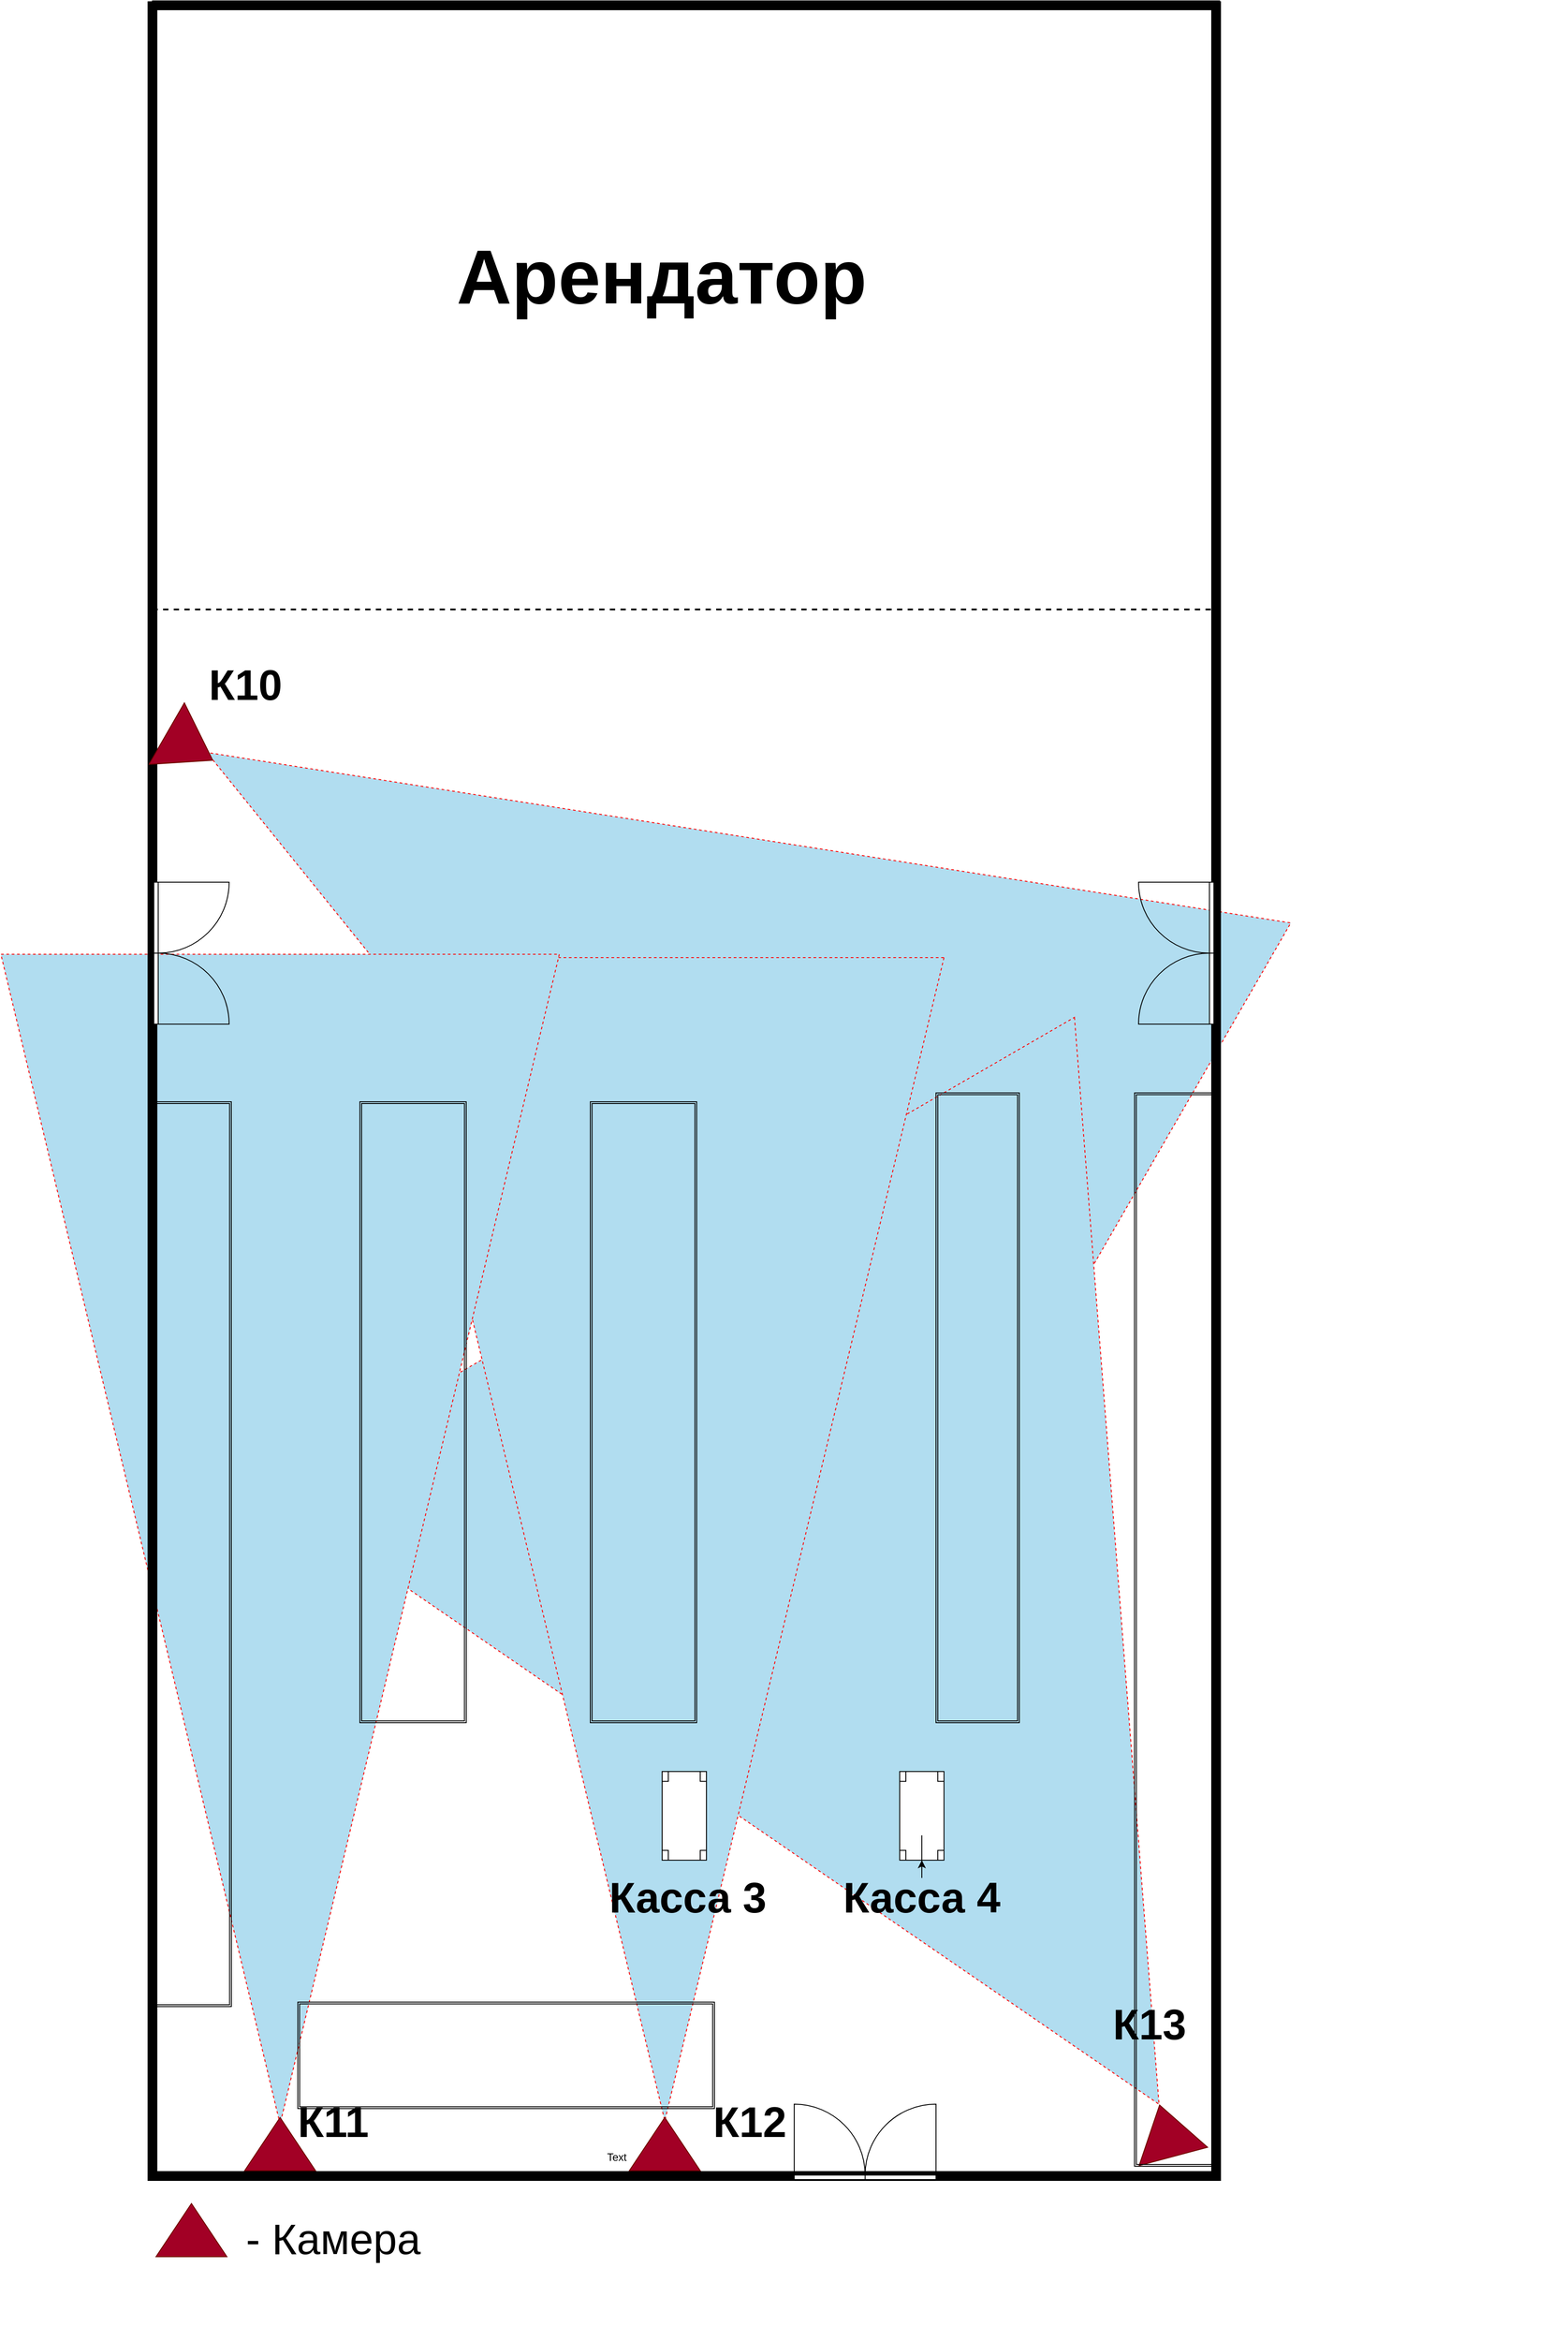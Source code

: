 <mxfile version="13.0.9" type="device"><diagram name="Page-1" id="38b20595-45e3-9b7f-d5ca-b57f44c5b66d"><mxGraphModel dx="4180" dy="3150" grid="1" gridSize="10" guides="1" tooltips="1" connect="1" arrows="1" fold="1" page="1" pageScale="1" pageWidth="1100" pageHeight="850" background="#ffffff" math="0" shadow="0"><root><mxCell id="0"/><mxCell id="1" parent="0"/><mxCell id="kZFELzf9-ZKpFDPVwvbj-73" value="" style="triangle;whiteSpace=wrap;html=1;strokeColor=#FF0000;strokeWidth=1;fillColor=#b1ddf0;rotation=-150;dashed=1;" vertex="1" parent="1"><mxGeometry x="1010" y="310" width="1155.12" height="890" as="geometry"/></mxCell><mxCell id="kZFELzf9-ZKpFDPVwvbj-70" value="" style="triangle;whiteSpace=wrap;html=1;strokeColor=#FF0000;strokeWidth=1;fillColor=#b1ddf0;rotation=60;dashed=1;" vertex="1" parent="1"><mxGeometry x="1330" y="980" width="1108.79" height="1060" as="geometry"/></mxCell><mxCell id="kZFELzf9-ZKpFDPVwvbj-71" value="" style="triangle;whiteSpace=wrap;html=1;strokeColor=#FF0000;strokeWidth=1;fillColor=#b1ddf0;rotation=90;dashed=1;" vertex="1" parent="1"><mxGeometry x="948.36" y="1038.17" width="1311.29" height="630" as="geometry"/></mxCell><mxCell id="kZFELzf9-ZKpFDPVwvbj-72" value="" style="triangle;whiteSpace=wrap;html=1;strokeColor=#FF0000;strokeWidth=1;fillColor=#b1ddf0;rotation=90;dashed=1;labelBackgroundColor=none;rounded=0;comic=0;shadow=0;backgroundOutline=0;treeMoving=0;noLabel=0;connectable=1;allowArrows=1;recursiveResize=1;expand=1;labelBorderColor=#000000;" vertex="1" parent="1"><mxGeometry x="510.61" y="1038.17" width="1318.79" height="630" as="geometry"/></mxCell><mxCell id="48ef80bc37b76060-128" value="" style="verticalLabelPosition=bottom;html=1;verticalAlign=top;align=center;strokeWidth=1;shape=mxgraph.floorplan.wallU;fillColor=#000000;rounded=0;shadow=0;comic=0;fontFamily=Verdana;fontSize=12;rotation=-180;" parent="1" vertex="1"><mxGeometry x="1021" y="-380" width="1210" height="2456" as="geometry"/></mxCell><mxCell id="kZFELzf9-ZKpFDPVwvbj-1" value="" style="verticalLabelPosition=bottom;html=1;verticalAlign=top;align=center;shape=mxgraph.floorplan.wall;fillColor=#000000;" vertex="1" parent="1"><mxGeometry x="1026" y="-381" width="1204" height="10" as="geometry"/></mxCell><mxCell id="kZFELzf9-ZKpFDPVwvbj-2" value="" style="verticalLabelPosition=bottom;html=1;verticalAlign=top;align=center;shape=mxgraph.floorplan.doorDouble;aspect=fixed;rotation=-90;" vertex="1" parent="1"><mxGeometry x="990" y="650" width="160" height="85" as="geometry"/></mxCell><mxCell id="kZFELzf9-ZKpFDPVwvbj-21" value="" style="line;strokeWidth=2;direction=south;html=1;fillColor=#000000;gradientColor=none;" vertex="1" parent="1"><mxGeometry x="2221" y="1835" width="10" height="230" as="geometry"/></mxCell><mxCell id="kZFELzf9-ZKpFDPVwvbj-32" value="" style="shape=ext;double=1;rounded=0;whiteSpace=wrap;html=1;strokeColor=#000000;strokeWidth=1;fillColor=none;gradientColor=none;" vertex="1" parent="1"><mxGeometry x="1260" y="860" width="120" height="700" as="geometry"/></mxCell><mxCell id="kZFELzf9-ZKpFDPVwvbj-33" value="" style="shape=ext;double=1;rounded=0;whiteSpace=wrap;html=1;strokeColor=#000000;strokeWidth=1;fillColor=none;gradientColor=none;" vertex="1" parent="1"><mxGeometry x="1520" y="860" width="120" height="700" as="geometry"/></mxCell><mxCell id="kZFELzf9-ZKpFDPVwvbj-34" value="" style="verticalLabelPosition=bottom;html=1;verticalAlign=top;align=center;shape=mxgraph.floorplan.doorDouble;aspect=fixed;rotation=90;" vertex="1" parent="1"><mxGeometry x="2101" y="650" width="160" height="85" as="geometry"/></mxCell><mxCell id="kZFELzf9-ZKpFDPVwvbj-35" value="" style="verticalLabelPosition=bottom;html=1;verticalAlign=top;align=center;shape=mxgraph.floorplan.table;rotation=90;" vertex="1" parent="1"><mxGeometry x="1844" y="1640" width="100" height="50" as="geometry"/></mxCell><mxCell id="kZFELzf9-ZKpFDPVwvbj-36" value="" style="verticalLabelPosition=bottom;html=1;verticalAlign=top;align=center;shape=mxgraph.floorplan.table;rotation=-90;" vertex="1" parent="1"><mxGeometry x="1576" y="1640" width="100" height="50" as="geometry"/></mxCell><mxCell id="kZFELzf9-ZKpFDPVwvbj-41" value="" style="triangle;whiteSpace=wrap;html=1;strokeColor=#6F0000;strokeWidth=1;fillColor=#a20025;fontColor=#ffffff;rotation=30;" vertex="1" parent="1"><mxGeometry x="1038" y="420" width="60" height="80" as="geometry"/></mxCell><mxCell id="kZFELzf9-ZKpFDPVwvbj-44" value="" style="triangle;whiteSpace=wrap;html=1;strokeColor=#6F0000;strokeWidth=1;fillColor=#a20025;fontColor=#ffffff;rotation=-105;" vertex="1" parent="1"><mxGeometry x="2140" y="1980" width="60" height="80" as="geometry"/></mxCell><mxCell id="kZFELzf9-ZKpFDPVwvbj-45" value="" style="triangle;whiteSpace=wrap;html=1;strokeColor=#6F0000;strokeWidth=1;fillColor=#a20025;fontColor=#ffffff;rotation=-90;" vertex="1" parent="1"><mxGeometry x="1574" y="1995" width="60" height="80" as="geometry"/></mxCell><mxCell id="kZFELzf9-ZKpFDPVwvbj-46" value="" style="triangle;whiteSpace=wrap;html=1;strokeColor=#6F0000;strokeWidth=1;fillColor=#a20025;fontColor=#ffffff;rotation=-90;" vertex="1" parent="1"><mxGeometry x="1140" y="1995" width="60" height="80" as="geometry"/></mxCell><mxCell id="kZFELzf9-ZKpFDPVwvbj-67" value="" style="shape=ext;double=1;rounded=0;whiteSpace=wrap;html=1;strokeColor=#000000;strokeWidth=1;fillColor=none;gradientColor=none;" vertex="1" parent="1"><mxGeometry x="1910" y="850" width="94" height="710" as="geometry"/></mxCell><mxCell id="kZFELzf9-ZKpFDPVwvbj-78" value="" style="triangle;whiteSpace=wrap;html=1;strokeColor=#6F0000;strokeWidth=1;fillColor=#a20025;fontColor=#ffffff;rotation=-90;" vertex="1" parent="1"><mxGeometry x="1040" y="2092" width="60" height="80" as="geometry"/></mxCell><mxCell id="kZFELzf9-ZKpFDPVwvbj-79" value="Text" style="text;html=1;strokeColor=none;fillColor=none;align=center;verticalAlign=middle;whiteSpace=wrap;rounded=0;shadow=0;dashed=1;comic=0;" vertex="1" parent="1"><mxGeometry x="1530" y="2040" width="40" height="20" as="geometry"/></mxCell><mxCell id="kZFELzf9-ZKpFDPVwvbj-80" value="&lt;font style=&quot;font-size: 48px&quot;&gt;- Камера&lt;/font&gt;" style="text;html=1;strokeColor=none;fillColor=none;align=center;verticalAlign=middle;whiteSpace=wrap;rounded=0;shadow=0;dashed=1;comic=0;" vertex="1" parent="1"><mxGeometry x="1120" y="2132" width="220" height="20" as="geometry"/></mxCell><mxCell id="kZFELzf9-ZKpFDPVwvbj-87" value="&lt;font style=&quot;font-size: 48px&quot;&gt;&lt;b&gt;Касса 3&lt;/b&gt;&lt;/font&gt;" style="text;html=1;strokeColor=none;fillColor=none;align=center;verticalAlign=middle;whiteSpace=wrap;rounded=0;shadow=0;dashed=1;comic=0;" vertex="1" parent="1"><mxGeometry x="1520" y="1740.03" width="220" height="32.97" as="geometry"/></mxCell><mxCell id="kZFELzf9-ZKpFDPVwvbj-100" value="" style="edgeStyle=orthogonalEdgeStyle;rounded=0;orthogonalLoop=1;jettySize=auto;html=1;" edge="1" parent="1" source="kZFELzf9-ZKpFDPVwvbj-88" target="kZFELzf9-ZKpFDPVwvbj-35"><mxGeometry relative="1" as="geometry"/></mxCell><mxCell id="kZFELzf9-ZKpFDPVwvbj-88" value="&lt;font style=&quot;font-size: 48px&quot;&gt;&lt;b&gt;Касса 4&lt;/b&gt;&lt;/font&gt;" style="text;html=1;strokeColor=none;fillColor=none;align=center;verticalAlign=middle;whiteSpace=wrap;rounded=0;shadow=0;dashed=1;comic=0;" vertex="1" parent="1"><mxGeometry x="1784" y="1707" width="220" height="99.03" as="geometry"/></mxCell><mxCell id="kZFELzf9-ZKpFDPVwvbj-96" value="&lt;b style=&quot;font-size: 48px&quot;&gt;К11&lt;/b&gt;" style="text;html=1;strokeColor=none;fillColor=none;align=center;verticalAlign=middle;whiteSpace=wrap;rounded=0;shadow=0;dashed=1;comic=0;" vertex="1" parent="1"><mxGeometry x="1120" y="1970" width="220" height="80" as="geometry"/></mxCell><mxCell id="kZFELzf9-ZKpFDPVwvbj-98" value="&lt;b style=&quot;font-size: 48px&quot;&gt;К13&lt;/b&gt;" style="text;html=1;strokeColor=none;fillColor=none;align=center;verticalAlign=middle;whiteSpace=wrap;rounded=0;shadow=0;dashed=1;comic=0;" vertex="1" parent="1"><mxGeometry x="2041" y="1860" width="220" height="80" as="geometry"/></mxCell><mxCell id="kZFELzf9-ZKpFDPVwvbj-99" value="" style="shape=ext;double=1;rounded=0;whiteSpace=wrap;html=1;strokeColor=#000000;strokeWidth=1;fillColor=none;gradientColor=none;" vertex="1" parent="1"><mxGeometry x="1021" y="860" width="94" height="1020" as="geometry"/></mxCell><mxCell id="kZFELzf9-ZKpFDPVwvbj-101" value="" style="shape=ext;double=1;rounded=0;whiteSpace=wrap;html=1;strokeColor=#000000;strokeWidth=1;fillColor=none;gradientColor=none;" vertex="1" parent="1"><mxGeometry x="1190" y="1875" width="470" height="120" as="geometry"/></mxCell><mxCell id="kZFELzf9-ZKpFDPVwvbj-103" value="" style="verticalLabelPosition=bottom;html=1;verticalAlign=top;align=center;shape=mxgraph.floorplan.doorDouble;aspect=fixed;rotation=-180;" vertex="1" parent="1"><mxGeometry x="1750" y="1990" width="160" height="85" as="geometry"/></mxCell><mxCell id="kZFELzf9-ZKpFDPVwvbj-104" value="" style="line;strokeWidth=2;html=1;rounded=0;shadow=0;dashed=1;comic=0;fillColor=none;" vertex="1" parent="1"><mxGeometry x="1026" y="300" width="1194" height="10" as="geometry"/></mxCell><mxCell id="kZFELzf9-ZKpFDPVwvbj-105" value="&lt;font style=&quot;font-size: 86px&quot;&gt;Арендатор&lt;/font&gt;" style="text;strokeColor=none;fillColor=none;html=1;fontSize=24;fontStyle=1;verticalAlign=middle;align=center;rounded=0;shadow=0;dashed=1;comic=0;" vertex="1" parent="1"><mxGeometry x="1460" y="-90" width="280" height="40" as="geometry"/></mxCell><mxCell id="kZFELzf9-ZKpFDPVwvbj-59" value="" style="shape=ext;double=1;rounded=0;whiteSpace=wrap;html=1;strokeColor=#000000;strokeWidth=1;fillColor=none;gradientColor=none;" vertex="1" parent="1"><mxGeometry x="2134" y="850" width="94" height="1210" as="geometry"/></mxCell><mxCell id="kZFELzf9-ZKpFDPVwvbj-106" value="&lt;b style=&quot;font-size: 48px&quot;&gt;К12&lt;/b&gt;" style="text;html=1;strokeColor=none;fillColor=none;align=center;verticalAlign=middle;whiteSpace=wrap;rounded=0;shadow=0;dashed=1;comic=0;" vertex="1" parent="1"><mxGeometry x="1590" y="1970" width="220" height="80" as="geometry"/></mxCell><mxCell id="kZFELzf9-ZKpFDPVwvbj-107" value="&lt;b style=&quot;font-size: 48px&quot;&gt;К10&lt;/b&gt;" style="text;html=1;strokeColor=none;fillColor=none;align=center;verticalAlign=middle;whiteSpace=wrap;rounded=0;shadow=0;dashed=1;comic=0;" vertex="1" parent="1"><mxGeometry x="1021" y="350" width="220" height="80" as="geometry"/></mxCell></root></mxGraphModel></diagram></mxfile>